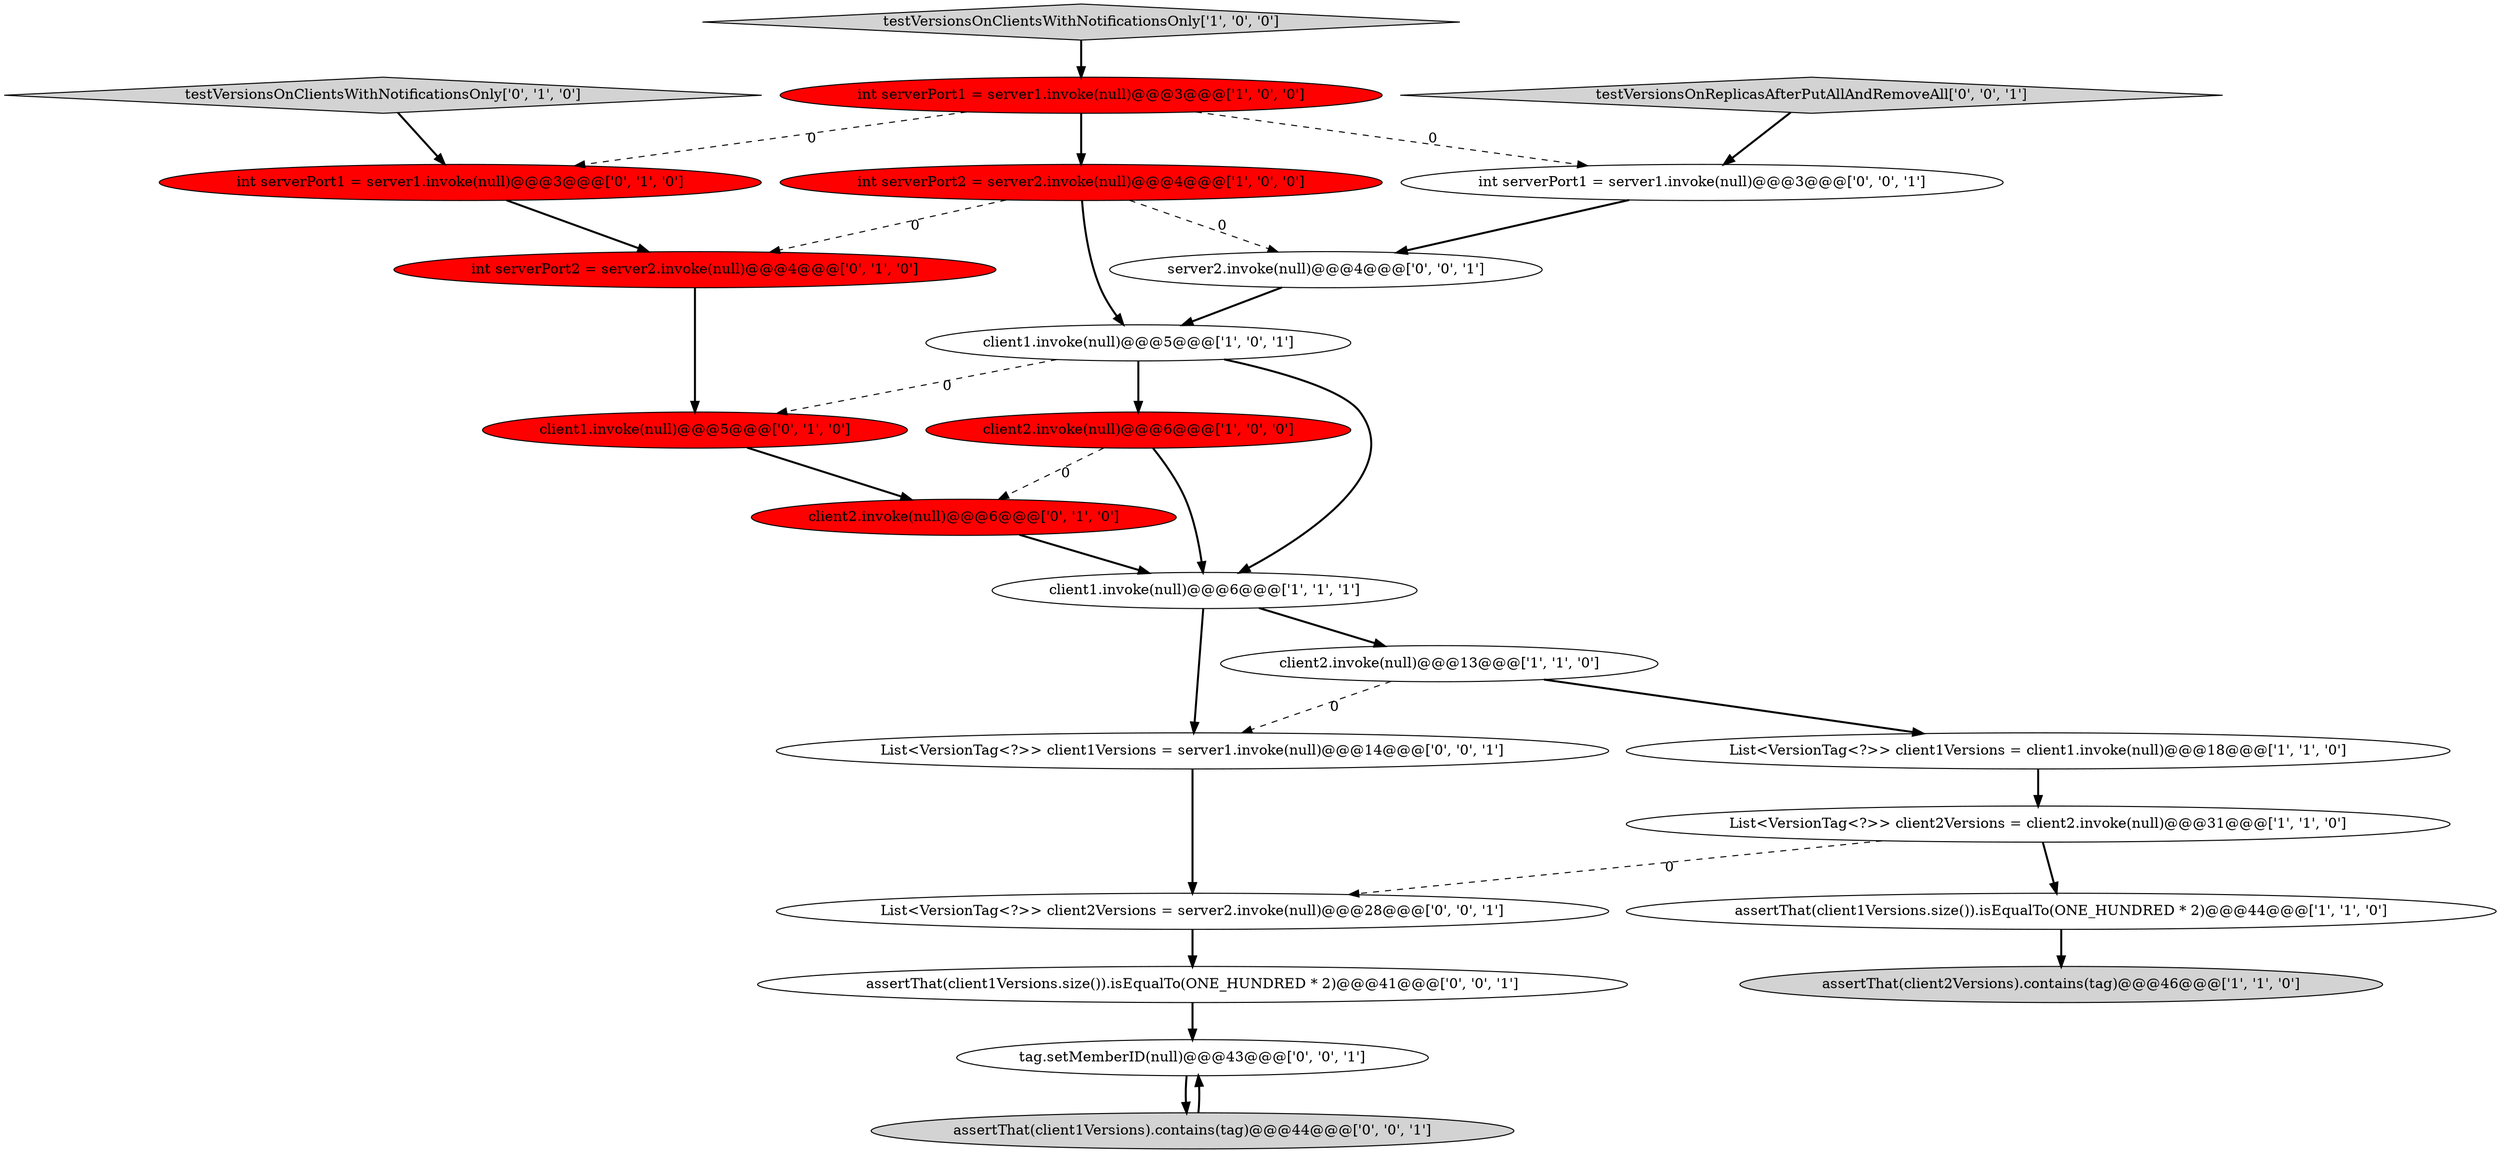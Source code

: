 digraph {
6 [style = filled, label = "int serverPort2 = server2.invoke(null)@@@4@@@['1', '0', '0']", fillcolor = red, shape = ellipse image = "AAA1AAABBB1BBB"];
14 [style = filled, label = "testVersionsOnClientsWithNotificationsOnly['0', '1', '0']", fillcolor = lightgray, shape = diamond image = "AAA0AAABBB2BBB"];
5 [style = filled, label = "List<VersionTag<?>> client1Versions = client1.invoke(null)@@@18@@@['1', '1', '0']", fillcolor = white, shape = ellipse image = "AAA0AAABBB1BBB"];
17 [style = filled, label = "List<VersionTag<?>> client2Versions = server2.invoke(null)@@@28@@@['0', '0', '1']", fillcolor = white, shape = ellipse image = "AAA0AAABBB3BBB"];
8 [style = filled, label = "assertThat(client1Versions.size()).isEqualTo(ONE_HUNDRED * 2)@@@44@@@['1', '1', '0']", fillcolor = white, shape = ellipse image = "AAA0AAABBB1BBB"];
23 [style = filled, label = "int serverPort1 = server1.invoke(null)@@@3@@@['0', '0', '1']", fillcolor = white, shape = ellipse image = "AAA0AAABBB3BBB"];
3 [style = filled, label = "assertThat(client2Versions).contains(tag)@@@46@@@['1', '1', '0']", fillcolor = lightgray, shape = ellipse image = "AAA0AAABBB1BBB"];
20 [style = filled, label = "List<VersionTag<?>> client1Versions = server1.invoke(null)@@@14@@@['0', '0', '1']", fillcolor = white, shape = ellipse image = "AAA0AAABBB3BBB"];
0 [style = filled, label = "int serverPort1 = server1.invoke(null)@@@3@@@['1', '0', '0']", fillcolor = red, shape = ellipse image = "AAA1AAABBB1BBB"];
1 [style = filled, label = "client2.invoke(null)@@@13@@@['1', '1', '0']", fillcolor = white, shape = ellipse image = "AAA0AAABBB1BBB"];
22 [style = filled, label = "assertThat(client1Versions).contains(tag)@@@44@@@['0', '0', '1']", fillcolor = lightgray, shape = ellipse image = "AAA0AAABBB3BBB"];
2 [style = filled, label = "testVersionsOnClientsWithNotificationsOnly['1', '0', '0']", fillcolor = lightgray, shape = diamond image = "AAA0AAABBB1BBB"];
12 [style = filled, label = "client1.invoke(null)@@@5@@@['0', '1', '0']", fillcolor = red, shape = ellipse image = "AAA1AAABBB2BBB"];
19 [style = filled, label = "testVersionsOnReplicasAfterPutAllAndRemoveAll['0', '0', '1']", fillcolor = lightgray, shape = diamond image = "AAA0AAABBB3BBB"];
4 [style = filled, label = "client1.invoke(null)@@@5@@@['1', '0', '1']", fillcolor = white, shape = ellipse image = "AAA0AAABBB1BBB"];
9 [style = filled, label = "client2.invoke(null)@@@6@@@['1', '0', '0']", fillcolor = red, shape = ellipse image = "AAA1AAABBB1BBB"];
16 [style = filled, label = "server2.invoke(null)@@@4@@@['0', '0', '1']", fillcolor = white, shape = ellipse image = "AAA0AAABBB3BBB"];
11 [style = filled, label = "int serverPort1 = server1.invoke(null)@@@3@@@['0', '1', '0']", fillcolor = red, shape = ellipse image = "AAA1AAABBB2BBB"];
21 [style = filled, label = "tag.setMemberID(null)@@@43@@@['0', '0', '1']", fillcolor = white, shape = ellipse image = "AAA0AAABBB3BBB"];
15 [style = filled, label = "int serverPort2 = server2.invoke(null)@@@4@@@['0', '1', '0']", fillcolor = red, shape = ellipse image = "AAA1AAABBB2BBB"];
10 [style = filled, label = "client1.invoke(null)@@@6@@@['1', '1', '1']", fillcolor = white, shape = ellipse image = "AAA0AAABBB1BBB"];
13 [style = filled, label = "client2.invoke(null)@@@6@@@['0', '1', '0']", fillcolor = red, shape = ellipse image = "AAA1AAABBB2BBB"];
18 [style = filled, label = "assertThat(client1Versions.size()).isEqualTo(ONE_HUNDRED * 2)@@@41@@@['0', '0', '1']", fillcolor = white, shape = ellipse image = "AAA0AAABBB3BBB"];
7 [style = filled, label = "List<VersionTag<?>> client2Versions = client2.invoke(null)@@@31@@@['1', '1', '0']", fillcolor = white, shape = ellipse image = "AAA0AAABBB1BBB"];
1->5 [style = bold, label=""];
4->9 [style = bold, label=""];
13->10 [style = bold, label=""];
4->10 [style = bold, label=""];
23->16 [style = bold, label=""];
10->20 [style = bold, label=""];
20->17 [style = bold, label=""];
0->6 [style = bold, label=""];
7->17 [style = dashed, label="0"];
0->23 [style = dashed, label="0"];
8->3 [style = bold, label=""];
22->21 [style = bold, label=""];
0->11 [style = dashed, label="0"];
9->10 [style = bold, label=""];
7->8 [style = bold, label=""];
11->15 [style = bold, label=""];
4->12 [style = dashed, label="0"];
1->20 [style = dashed, label="0"];
12->13 [style = bold, label=""];
6->4 [style = bold, label=""];
2->0 [style = bold, label=""];
6->16 [style = dashed, label="0"];
6->15 [style = dashed, label="0"];
21->22 [style = bold, label=""];
19->23 [style = bold, label=""];
9->13 [style = dashed, label="0"];
5->7 [style = bold, label=""];
15->12 [style = bold, label=""];
18->21 [style = bold, label=""];
16->4 [style = bold, label=""];
10->1 [style = bold, label=""];
14->11 [style = bold, label=""];
17->18 [style = bold, label=""];
}
